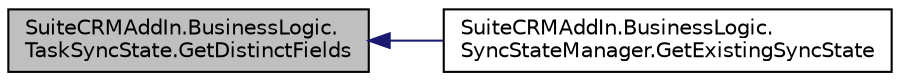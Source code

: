 digraph "SuiteCRMAddIn.BusinessLogic.TaskSyncState.GetDistinctFields"
{
  edge [fontname="Helvetica",fontsize="10",labelfontname="Helvetica",labelfontsize="10"];
  node [fontname="Helvetica",fontsize="10",shape=record];
  rankdir="LR";
  Node7 [label="SuiteCRMAddIn.BusinessLogic.\lTaskSyncState.GetDistinctFields",height=0.2,width=0.4,color="black", fillcolor="grey75", style="filled", fontcolor="black"];
  Node7 -> Node8 [dir="back",color="midnightblue",fontsize="10",style="solid",fontname="Helvetica"];
  Node8 [label="SuiteCRMAddIn.BusinessLogic.\lSyncStateManager.GetExistingSyncState",height=0.2,width=0.4,color="black", fillcolor="white", style="filled",URL="$class_suite_c_r_m_add_in_1_1_business_logic_1_1_sync_state_manager.html#a432b80da648061386b1ba6401b92976b",tooltip="Get the existing sync state for this CRM item, if it exists, else null. "];
}
